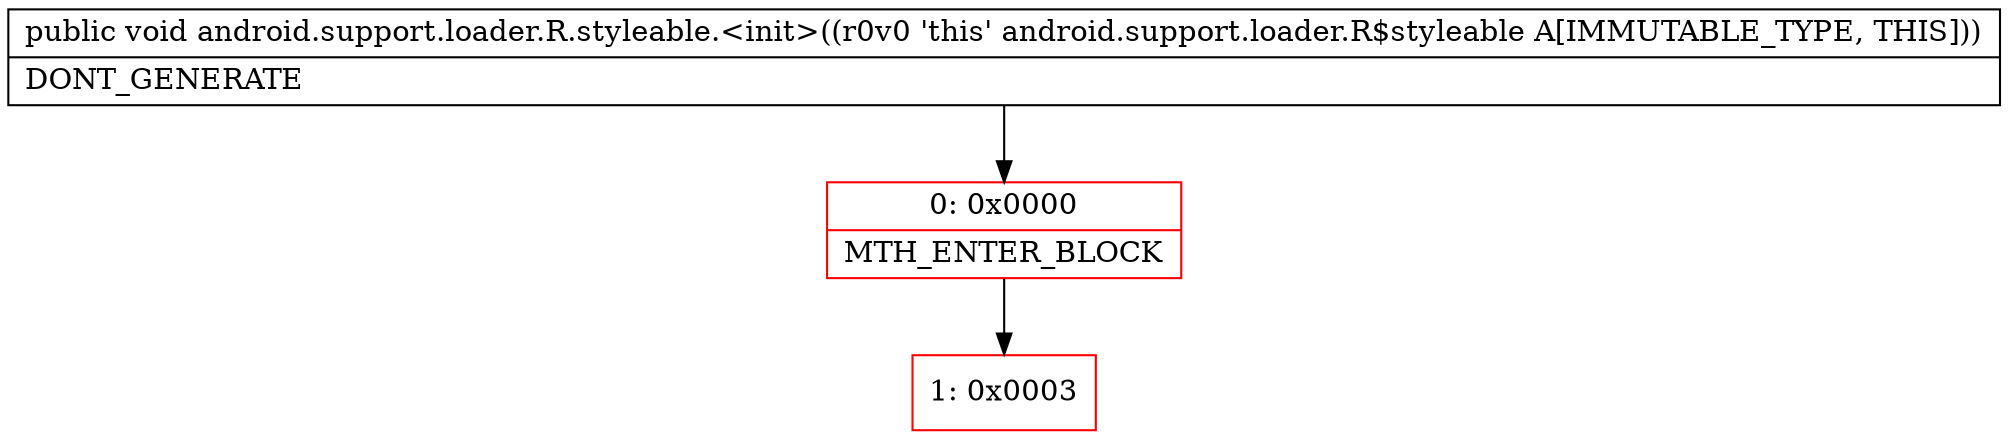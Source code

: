 digraph "CFG forandroid.support.loader.R.styleable.\<init\>()V" {
subgraph cluster_Region_1610883049 {
label = "R(0)";
node [shape=record,color=blue];
}
Node_0 [shape=record,color=red,label="{0\:\ 0x0000|MTH_ENTER_BLOCK\l}"];
Node_1 [shape=record,color=red,label="{1\:\ 0x0003}"];
MethodNode[shape=record,label="{public void android.support.loader.R.styleable.\<init\>((r0v0 'this' android.support.loader.R$styleable A[IMMUTABLE_TYPE, THIS]))  | DONT_GENERATE\l}"];
MethodNode -> Node_0;
Node_0 -> Node_1;
}

